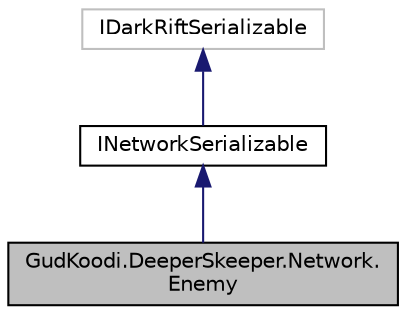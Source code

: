 digraph "GudKoodi.DeeperSkeeper.Network.Enemy"
{
 // LATEX_PDF_SIZE
  edge [fontname="Helvetica",fontsize="10",labelfontname="Helvetica",labelfontsize="10"];
  node [fontname="Helvetica",fontsize="10",shape=record];
  Node1 [label="GudKoodi.DeeperSkeeper.Network.\lEnemy",height=0.2,width=0.4,color="black", fillcolor="grey75", style="filled", fontcolor="black",tooltip="Serialization data class for enemy objects."];
  Node2 -> Node1 [dir="back",color="midnightblue",fontsize="10",style="solid",fontname="Helvetica"];
  Node2 [label="INetworkSerializable",height=0.2,width=0.4,color="black", fillcolor="white", style="filled",URL="$interface_gud_koodi_1_1_deeper_skeeper_1_1_network_1_1_i_network_serializable.html",tooltip=" "];
  Node3 -> Node2 [dir="back",color="midnightblue",fontsize="10",style="solid",fontname="Helvetica"];
  Node3 [label="IDarkRiftSerializable",height=0.2,width=0.4,color="grey75", fillcolor="white", style="filled",tooltip=" "];
}
